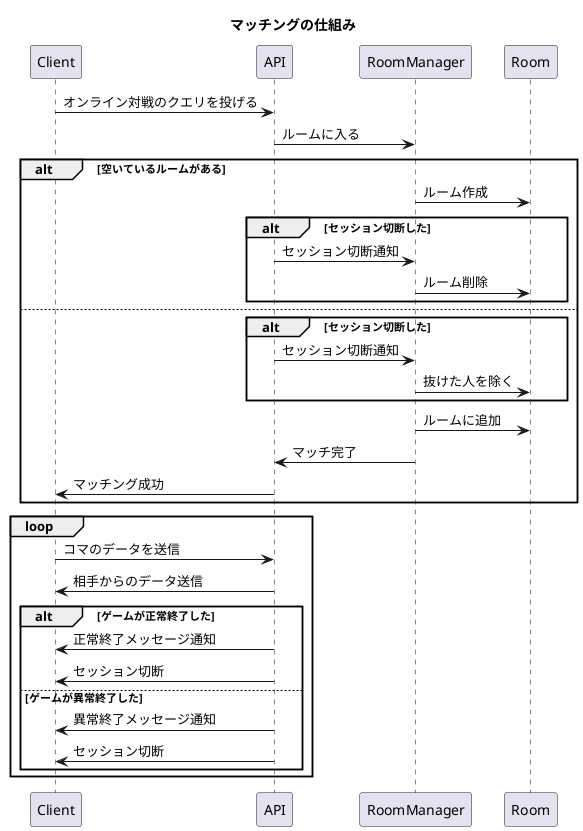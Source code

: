 @startuml
title マッチングの仕組み
participant Client
participant API
participant RoomManager
participant Room
Client -> API : オンライン対戦のクエリを投げる
API -> RoomManager : ルームに入る
alt 空いているルームがある
    RoomManager -> Room : ルーム作成
    alt セッション切断した
        API -> RoomManager : セッション切断通知
                RoomManager -> Room : ルーム削除
    end
else
    alt セッション切断した
        API -> RoomManager : セッション切断通知
        RoomManager -> Room : 抜けた人を除く
    end
    RoomManager -> Room : ルームに追加
    RoomManager -> API : マッチ完了
    API -> Client : マッチング成功
end

loop
    Client -> API : コマのデータを送信
    API -> Client : 相手からのデータ送信
    alt ゲームが正常終了した
        API -> Client : 正常終了メッセージ通知
        API -> Client : セッション切断
    else ゲームが異常終了した
        API -> Client : 異常終了メッセージ通知
        API -> Client : セッション切断
    end
end
@enduml

